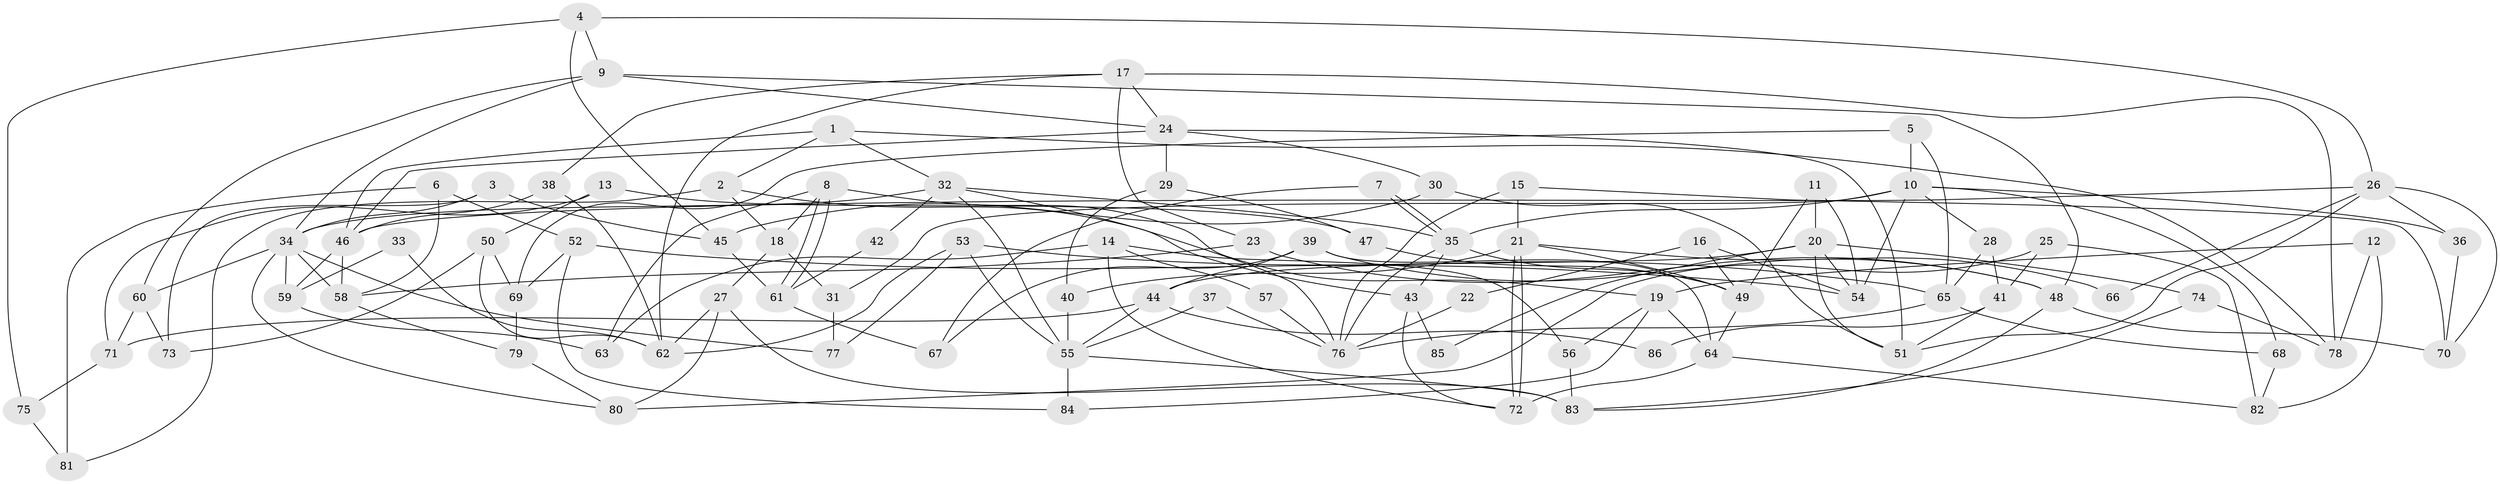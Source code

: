 // Generated by graph-tools (version 1.1) at 2025/01/03/09/25 03:01:58]
// undirected, 86 vertices, 172 edges
graph export_dot {
graph [start="1"]
  node [color=gray90,style=filled];
  1;
  2;
  3;
  4;
  5;
  6;
  7;
  8;
  9;
  10;
  11;
  12;
  13;
  14;
  15;
  16;
  17;
  18;
  19;
  20;
  21;
  22;
  23;
  24;
  25;
  26;
  27;
  28;
  29;
  30;
  31;
  32;
  33;
  34;
  35;
  36;
  37;
  38;
  39;
  40;
  41;
  42;
  43;
  44;
  45;
  46;
  47;
  48;
  49;
  50;
  51;
  52;
  53;
  54;
  55;
  56;
  57;
  58;
  59;
  60;
  61;
  62;
  63;
  64;
  65;
  66;
  67;
  68;
  69;
  70;
  71;
  72;
  73;
  74;
  75;
  76;
  77;
  78;
  79;
  80;
  81;
  82;
  83;
  84;
  85;
  86;
  1 -- 46;
  1 -- 2;
  1 -- 32;
  1 -- 78;
  2 -- 43;
  2 -- 81;
  2 -- 18;
  3 -- 34;
  3 -- 73;
  3 -- 45;
  4 -- 9;
  4 -- 45;
  4 -- 26;
  4 -- 75;
  5 -- 10;
  5 -- 65;
  5 -- 69;
  6 -- 52;
  6 -- 58;
  6 -- 81;
  7 -- 35;
  7 -- 35;
  7 -- 67;
  8 -- 61;
  8 -- 61;
  8 -- 18;
  8 -- 19;
  8 -- 63;
  9 -- 60;
  9 -- 24;
  9 -- 34;
  9 -- 48;
  10 -- 54;
  10 -- 35;
  10 -- 28;
  10 -- 31;
  10 -- 36;
  10 -- 68;
  11 -- 20;
  11 -- 54;
  11 -- 49;
  12 -- 19;
  12 -- 78;
  12 -- 82;
  13 -- 47;
  13 -- 50;
  13 -- 71;
  14 -- 56;
  14 -- 72;
  14 -- 57;
  14 -- 63;
  15 -- 76;
  15 -- 70;
  15 -- 21;
  16 -- 54;
  16 -- 49;
  16 -- 22;
  17 -- 23;
  17 -- 62;
  17 -- 24;
  17 -- 38;
  17 -- 78;
  18 -- 27;
  18 -- 31;
  19 -- 64;
  19 -- 56;
  19 -- 84;
  20 -- 51;
  20 -- 74;
  20 -- 44;
  20 -- 54;
  20 -- 85;
  21 -- 72;
  21 -- 72;
  21 -- 40;
  21 -- 49;
  21 -- 66;
  22 -- 76;
  23 -- 58;
  23 -- 48;
  24 -- 46;
  24 -- 29;
  24 -- 30;
  24 -- 51;
  25 -- 41;
  25 -- 82;
  25 -- 80;
  26 -- 36;
  26 -- 46;
  26 -- 51;
  26 -- 66;
  26 -- 70;
  27 -- 80;
  27 -- 62;
  27 -- 83;
  28 -- 65;
  28 -- 41;
  29 -- 40;
  29 -- 47;
  30 -- 51;
  30 -- 45;
  31 -- 77;
  32 -- 35;
  32 -- 34;
  32 -- 42;
  32 -- 55;
  32 -- 76;
  33 -- 59;
  33 -- 62;
  34 -- 58;
  34 -- 59;
  34 -- 60;
  34 -- 77;
  34 -- 80;
  35 -- 49;
  35 -- 43;
  35 -- 76;
  36 -- 70;
  37 -- 76;
  37 -- 55;
  38 -- 46;
  38 -- 62;
  39 -- 64;
  39 -- 44;
  39 -- 48;
  39 -- 67;
  40 -- 55;
  41 -- 51;
  41 -- 86;
  42 -- 61;
  43 -- 72;
  43 -- 85;
  44 -- 55;
  44 -- 71;
  44 -- 86;
  45 -- 61;
  46 -- 59;
  46 -- 58;
  47 -- 49;
  48 -- 70;
  48 -- 83;
  49 -- 64;
  50 -- 62;
  50 -- 69;
  50 -- 73;
  52 -- 84;
  52 -- 69;
  52 -- 54;
  53 -- 55;
  53 -- 77;
  53 -- 62;
  53 -- 65;
  55 -- 83;
  55 -- 84;
  56 -- 83;
  57 -- 76;
  58 -- 79;
  59 -- 63;
  60 -- 71;
  60 -- 73;
  61 -- 67;
  64 -- 82;
  64 -- 72;
  65 -- 76;
  65 -- 68;
  68 -- 82;
  69 -- 79;
  71 -- 75;
  74 -- 83;
  74 -- 78;
  75 -- 81;
  79 -- 80;
}
